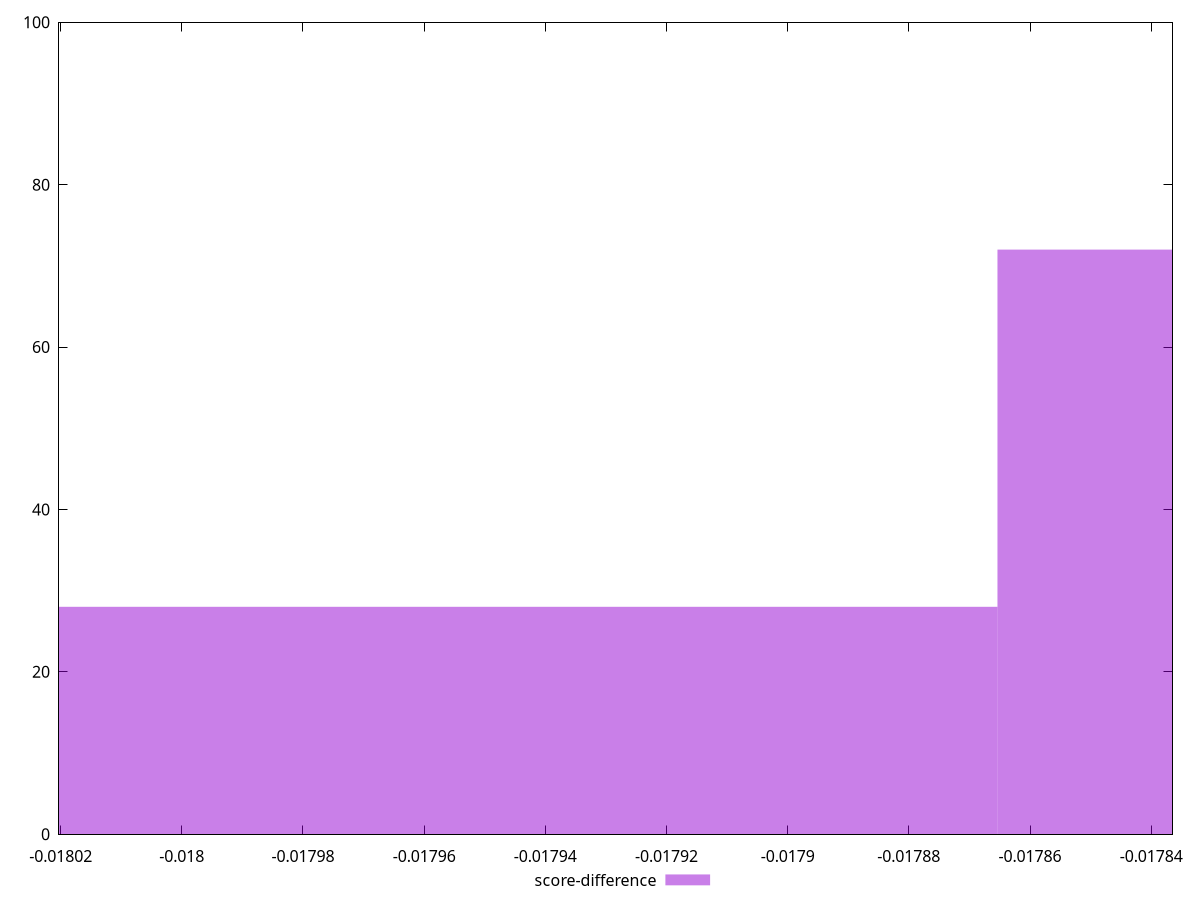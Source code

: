 reset

$scoreDifference <<EOF
-0.017956995351453647 28
-0.01777376070501024 72
EOF

set key outside below
set boxwidth 0.00018323464644340456
set xrange [-0.01802027229989761:-0.01783648779851399]
set yrange [0:100]
set trange [0:100]
set style fill transparent solid 0.5 noborder
set terminal svg size 640, 490 enhanced background rgb 'white'
set output "report_00008_2021-01-22T20:58:29.167/total-byte-weight/samples/pages+cached+nointeractive/score-difference/histogram.svg"

plot $scoreDifference title "score-difference" with boxes

reset
